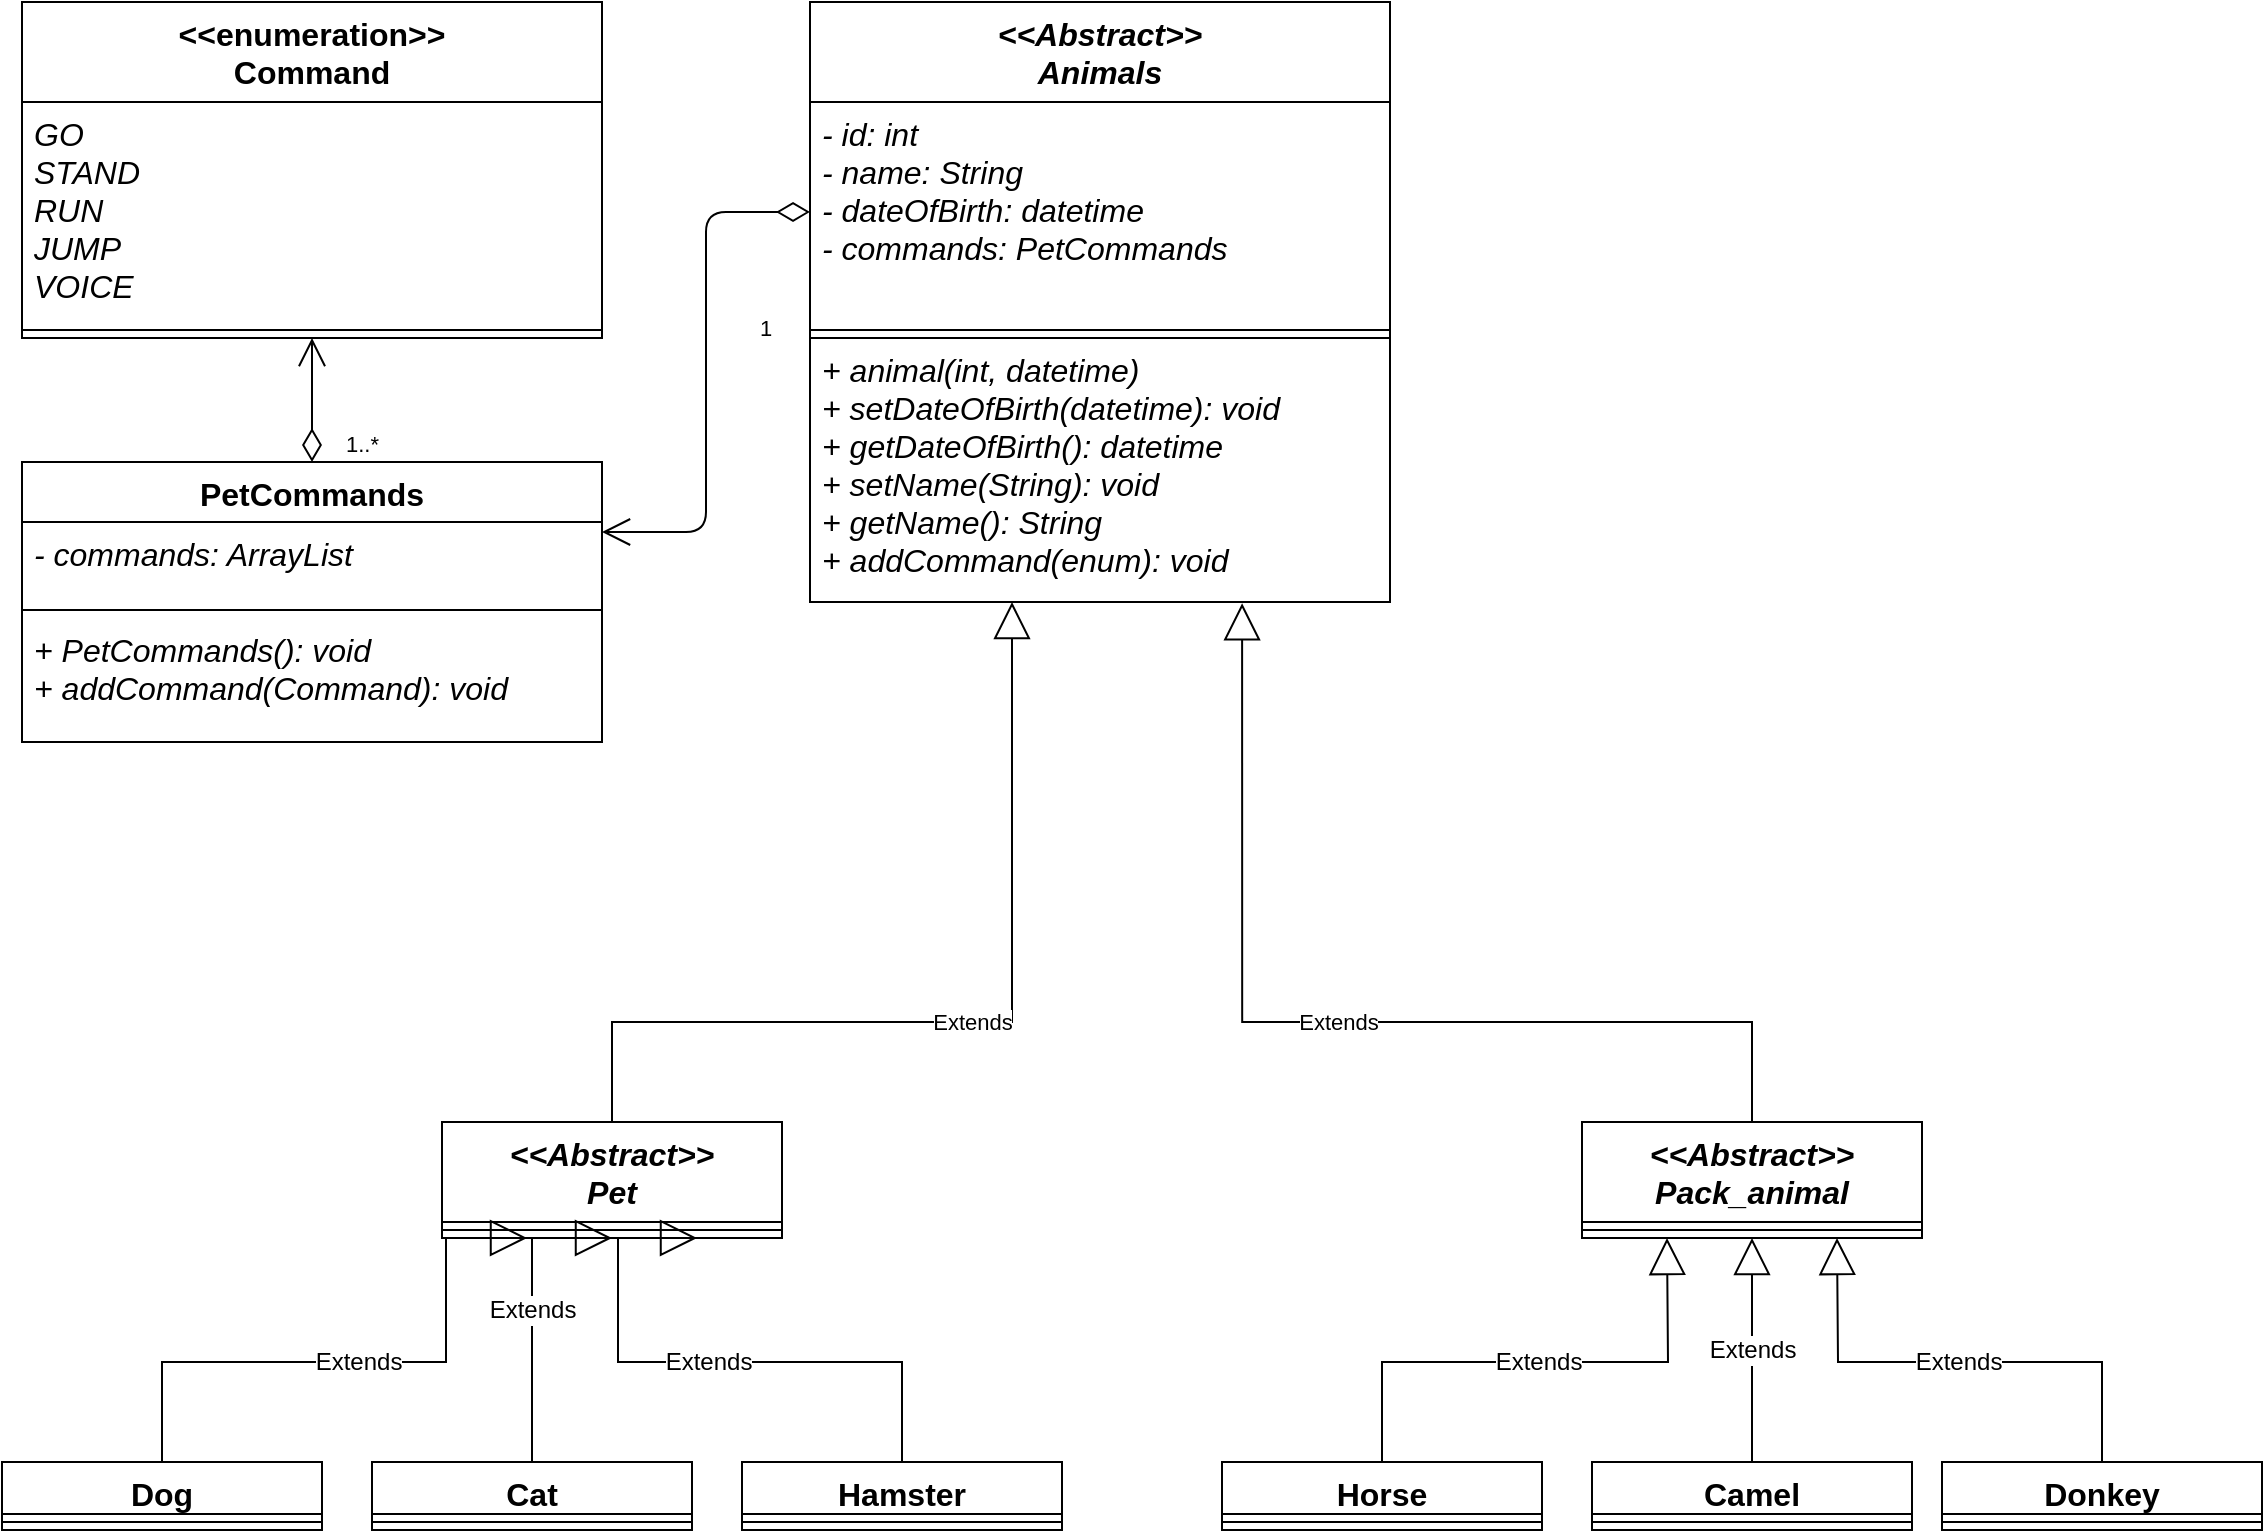 <mxfile version="22.1.7" type="google" pages="2">
  <diagram name="Страница — 1" id="OCRw9StY5r4v3J0N2dLA">
    <mxGraphModel grid="1" page="1" gridSize="10" guides="1" tooltips="1" connect="1" arrows="1" fold="1" pageScale="1" pageWidth="827" pageHeight="1169" math="0" shadow="0">
      <root>
        <mxCell id="0" />
        <mxCell id="1" parent="0" />
        <mxCell id="GleELgzT-el0jNmrkrbi-1" value="&lt;&lt;Abstract&gt;&gt;&#xa;Pet" style="swimlane;fontStyle=3;align=center;verticalAlign=top;childLayout=stackLayout;horizontal=1;startSize=50;horizontalStack=0;resizeParent=1;resizeParentMax=0;resizeLast=0;collapsible=1;marginBottom=0;fontSize=16;" vertex="1" parent="1">
          <mxGeometry x="230" y="570" width="170" height="58" as="geometry" />
        </mxCell>
        <mxCell id="GleELgzT-el0jNmrkrbi-2" value="" style="line;strokeWidth=1;fillColor=none;align=left;verticalAlign=middle;spacingTop=-1;spacingLeft=3;spacingRight=3;rotatable=0;labelPosition=right;points=[];portConstraint=eastwest;strokeColor=inherit;fontSize=16;" vertex="1" parent="GleELgzT-el0jNmrkrbi-1">
          <mxGeometry y="50" width="170" height="8" as="geometry" />
        </mxCell>
        <mxCell id="GleELgzT-el0jNmrkrbi-3" value="&lt;&lt;Abstract&gt;&gt;&#xa;Pack_animal" style="swimlane;fontStyle=3;align=center;verticalAlign=top;childLayout=stackLayout;horizontal=1;startSize=50;horizontalStack=0;resizeParent=1;resizeParentMax=0;resizeLast=0;collapsible=1;marginBottom=0;fontSize=16;" vertex="1" parent="1">
          <mxGeometry x="800" y="570" width="170" height="58" as="geometry" />
        </mxCell>
        <mxCell id="GleELgzT-el0jNmrkrbi-4" value="" style="line;strokeWidth=1;fillColor=none;align=left;verticalAlign=middle;spacingTop=-1;spacingLeft=3;spacingRight=3;rotatable=0;labelPosition=right;points=[];portConstraint=eastwest;strokeColor=inherit;fontSize=16;" vertex="1" parent="GleELgzT-el0jNmrkrbi-3">
          <mxGeometry y="50" width="170" height="8" as="geometry" />
        </mxCell>
        <mxCell id="GleELgzT-el0jNmrkrbi-5" value="Cat" style="swimlane;fontStyle=1;align=center;verticalAlign=top;childLayout=stackLayout;horizontal=1;startSize=26;horizontalStack=0;resizeParent=1;resizeParentMax=0;resizeLast=0;collapsible=1;marginBottom=0;fontSize=16;" vertex="1" parent="1">
          <mxGeometry x="195" y="740" width="160" height="34" as="geometry" />
        </mxCell>
        <mxCell id="GleELgzT-el0jNmrkrbi-6" value="" style="line;strokeWidth=1;fillColor=none;align=left;verticalAlign=middle;spacingTop=-1;spacingLeft=3;spacingRight=3;rotatable=0;labelPosition=right;points=[];portConstraint=eastwest;strokeColor=inherit;fontSize=16;" vertex="1" parent="GleELgzT-el0jNmrkrbi-5">
          <mxGeometry y="26" width="160" height="8" as="geometry" />
        </mxCell>
        <mxCell id="GleELgzT-el0jNmrkrbi-7" value="Hamster" style="swimlane;fontStyle=1;align=center;verticalAlign=top;childLayout=stackLayout;horizontal=1;startSize=26;horizontalStack=0;resizeParent=1;resizeParentMax=0;resizeLast=0;collapsible=1;marginBottom=0;fontSize=16;" vertex="1" parent="1">
          <mxGeometry x="380" y="740" width="160" height="34" as="geometry" />
        </mxCell>
        <mxCell id="GleELgzT-el0jNmrkrbi-8" value="" style="line;strokeWidth=1;fillColor=none;align=left;verticalAlign=middle;spacingTop=-1;spacingLeft=3;spacingRight=3;rotatable=0;labelPosition=right;points=[];portConstraint=eastwest;strokeColor=inherit;fontSize=16;" vertex="1" parent="GleELgzT-el0jNmrkrbi-7">
          <mxGeometry y="26" width="160" height="8" as="geometry" />
        </mxCell>
        <mxCell id="GleELgzT-el0jNmrkrbi-9" value="Dog" style="swimlane;fontStyle=1;align=center;verticalAlign=top;childLayout=stackLayout;horizontal=1;startSize=26;horizontalStack=0;resizeParent=1;resizeParentMax=0;resizeLast=0;collapsible=1;marginBottom=0;fontSize=16;" vertex="1" parent="1">
          <mxGeometry x="10" y="740" width="160" height="34" as="geometry" />
        </mxCell>
        <mxCell id="GleELgzT-el0jNmrkrbi-10" value="" style="line;strokeWidth=1;fillColor=none;align=left;verticalAlign=middle;spacingTop=-1;spacingLeft=3;spacingRight=3;rotatable=0;labelPosition=right;points=[];portConstraint=eastwest;strokeColor=inherit;fontSize=16;" vertex="1" parent="GleELgzT-el0jNmrkrbi-9">
          <mxGeometry y="26" width="160" height="8" as="geometry" />
        </mxCell>
        <mxCell id="GleELgzT-el0jNmrkrbi-11" value="Extends" style="endArrow=block;endSize=16;endFill=0;html=1;rounded=0;fontSize=12;sourcePerimeterSpacing=8;targetPerimeterSpacing=8;exitX=0.5;exitY=0;exitDx=0;exitDy=0;entryX=0.75;entryY=1;entryDx=0;entryDy=0;edgeStyle=orthogonalEdgeStyle;" edge="1" parent="1" source="GleELgzT-el0jNmrkrbi-7" target="GleELgzT-el0jNmrkrbi-1">
          <mxGeometry width="160" relative="1" as="geometry">
            <mxPoint x="370" y="680" as="sourcePoint" />
            <mxPoint x="274.49" y="620.54" as="targetPoint" />
            <Array as="points">
              <mxPoint x="460" y="690" />
              <mxPoint x="318" y="690" />
            </Array>
          </mxGeometry>
        </mxCell>
        <mxCell id="GleELgzT-el0jNmrkrbi-12" value="Extends" style="endArrow=block;endSize=16;endFill=0;html=1;rounded=0;fontSize=12;sourcePerimeterSpacing=8;targetPerimeterSpacing=8;exitX=0.5;exitY=0;exitDx=0;exitDy=0;entryX=0.25;entryY=1;entryDx=0;entryDy=0;edgeStyle=orthogonalEdgeStyle;" edge="1" parent="1" target="GleELgzT-el0jNmrkrbi-1">
          <mxGeometry width="160" relative="1" as="geometry">
            <mxPoint x="90" y="740" as="sourcePoint" />
            <mxPoint x="270" y="560" as="targetPoint" />
            <Array as="points">
              <mxPoint x="90" y="690" />
              <mxPoint x="232" y="690" />
            </Array>
          </mxGeometry>
        </mxCell>
        <mxCell id="GleELgzT-el0jNmrkrbi-13" value="Horse" style="swimlane;fontStyle=1;align=center;verticalAlign=top;childLayout=stackLayout;horizontal=1;startSize=26;horizontalStack=0;resizeParent=1;resizeParentMax=0;resizeLast=0;collapsible=1;marginBottom=0;fontSize=16;" vertex="1" parent="1">
          <mxGeometry x="620" y="740" width="160" height="34" as="geometry" />
        </mxCell>
        <mxCell id="GleELgzT-el0jNmrkrbi-14" value="" style="line;strokeWidth=1;fillColor=none;align=left;verticalAlign=middle;spacingTop=-1;spacingLeft=3;spacingRight=3;rotatable=0;labelPosition=right;points=[];portConstraint=eastwest;strokeColor=inherit;fontSize=16;" vertex="1" parent="GleELgzT-el0jNmrkrbi-13">
          <mxGeometry y="26" width="160" height="8" as="geometry" />
        </mxCell>
        <mxCell id="GleELgzT-el0jNmrkrbi-15" value="Camel" style="swimlane;fontStyle=1;align=center;verticalAlign=top;childLayout=stackLayout;horizontal=1;startSize=26;horizontalStack=0;resizeParent=1;resizeParentMax=0;resizeLast=0;collapsible=1;marginBottom=0;fontSize=16;" vertex="1" parent="1">
          <mxGeometry x="805" y="740" width="160" height="34" as="geometry" />
        </mxCell>
        <mxCell id="GleELgzT-el0jNmrkrbi-16" value="" style="line;strokeWidth=1;fillColor=none;align=left;verticalAlign=middle;spacingTop=-1;spacingLeft=3;spacingRight=3;rotatable=0;labelPosition=right;points=[];portConstraint=eastwest;strokeColor=inherit;fontSize=16;" vertex="1" parent="GleELgzT-el0jNmrkrbi-15">
          <mxGeometry y="26" width="160" height="8" as="geometry" />
        </mxCell>
        <mxCell id="GleELgzT-el0jNmrkrbi-17" value="Donkey" style="swimlane;fontStyle=1;align=center;verticalAlign=top;childLayout=stackLayout;horizontal=1;startSize=26;horizontalStack=0;resizeParent=1;resizeParentMax=0;resizeLast=0;collapsible=1;marginBottom=0;fontSize=16;" vertex="1" parent="1">
          <mxGeometry x="980" y="740" width="160" height="34" as="geometry" />
        </mxCell>
        <mxCell id="GleELgzT-el0jNmrkrbi-18" value="" style="line;strokeWidth=1;fillColor=none;align=left;verticalAlign=middle;spacingTop=-1;spacingLeft=3;spacingRight=3;rotatable=0;labelPosition=right;points=[];portConstraint=eastwest;strokeColor=inherit;fontSize=16;" vertex="1" parent="GleELgzT-el0jNmrkrbi-17">
          <mxGeometry y="26" width="160" height="8" as="geometry" />
        </mxCell>
        <mxCell id="GleELgzT-el0jNmrkrbi-19" value="Extends" style="endArrow=block;endSize=16;endFill=0;html=1;rounded=0;fontSize=12;sourcePerimeterSpacing=8;targetPerimeterSpacing=8;exitX=0.5;exitY=0;exitDx=0;exitDy=0;entryX=0.25;entryY=1;entryDx=0;entryDy=0;" edge="1" parent="1" source="GleELgzT-el0jNmrkrbi-13" target="GleELgzT-el0jNmrkrbi-3">
          <mxGeometry width="160" relative="1" as="geometry">
            <mxPoint x="750" y="680" as="sourcePoint" />
            <mxPoint x="845.05" y="564.18" as="targetPoint" />
            <Array as="points">
              <mxPoint x="700" y="690" />
              <mxPoint x="843" y="690" />
            </Array>
          </mxGeometry>
        </mxCell>
        <mxCell id="GleELgzT-el0jNmrkrbi-20" value="Extends" style="endArrow=block;endSize=16;endFill=0;html=1;rounded=0;fontSize=12;sourcePerimeterSpacing=8;targetPerimeterSpacing=8;exitX=0.5;exitY=0;exitDx=0;exitDy=0;entryX=0.5;entryY=1;entryDx=0;entryDy=0;" edge="1" parent="1" source="GleELgzT-el0jNmrkrbi-15" target="GleELgzT-el0jNmrkrbi-3">
          <mxGeometry width="160" relative="1" as="geometry">
            <mxPoint x="710" y="740" as="sourcePoint" />
            <mxPoint x="885.34" y="565.044" as="targetPoint" />
          </mxGeometry>
        </mxCell>
        <mxCell id="GleELgzT-el0jNmrkrbi-21" value="Extends" style="endArrow=block;endSize=16;endFill=0;html=1;rounded=0;fontSize=12;sourcePerimeterSpacing=8;targetPerimeterSpacing=8;exitX=0.5;exitY=0;exitDx=0;exitDy=0;entryX=0.75;entryY=1;entryDx=0;entryDy=0;" edge="1" parent="1" source="GleELgzT-el0jNmrkrbi-17" target="GleELgzT-el0jNmrkrbi-3">
          <mxGeometry width="160" relative="1" as="geometry">
            <mxPoint x="890" y="740" as="sourcePoint" />
            <mxPoint x="925" y="530" as="targetPoint" />
            <Array as="points">
              <mxPoint x="1060" y="690" />
              <mxPoint x="928" y="690" />
            </Array>
          </mxGeometry>
        </mxCell>
        <mxCell id="GleELgzT-el0jNmrkrbi-22" value="&lt;&lt;Abstract&gt;&gt;&#xa;Animals" style="swimlane;fontStyle=3;align=center;verticalAlign=top;childLayout=stackLayout;horizontal=1;startSize=50;horizontalStack=0;resizeParent=1;resizeParentMax=0;resizeLast=0;collapsible=1;marginBottom=0;fontSize=16;" vertex="1" parent="1">
          <mxGeometry x="414" y="10" width="290" height="168" as="geometry">
            <mxRectangle x="420" y="210" width="140" height="50" as="alternateBounds" />
          </mxGeometry>
        </mxCell>
        <mxCell id="GleELgzT-el0jNmrkrbi-23" value="- id: int&#xa;- name: String&#xa;- dateOfBirth: datetime&#xa;- commands: PetCommands" style="text;strokeColor=none;fillColor=none;align=left;verticalAlign=top;spacingLeft=4;spacingRight=4;overflow=hidden;rotatable=0;points=[[0,0.5],[1,0.5]];portConstraint=eastwest;fontSize=16;fontStyle=2" vertex="1" parent="GleELgzT-el0jNmrkrbi-22">
          <mxGeometry y="50" width="290" height="110" as="geometry" />
        </mxCell>
        <mxCell id="GleELgzT-el0jNmrkrbi-24" value="" style="line;strokeWidth=1;fillColor=none;align=left;verticalAlign=middle;spacingTop=-1;spacingLeft=3;spacingRight=3;rotatable=0;labelPosition=right;points=[];portConstraint=eastwest;strokeColor=inherit;fontSize=16;" vertex="1" parent="GleELgzT-el0jNmrkrbi-22">
          <mxGeometry y="160" width="290" height="8" as="geometry" />
        </mxCell>
        <mxCell id="GleELgzT-el0jNmrkrbi-27" value="Extends" style="endArrow=block;endSize=16;endFill=0;html=1;rounded=0;exitX=0.5;exitY=0;exitDx=0;exitDy=0;entryX=0.745;entryY=1.005;entryDx=0;entryDy=0;entryPerimeter=0;edgeStyle=orthogonalEdgeStyle;" edge="1" parent="1" source="GleELgzT-el0jNmrkrbi-3" target="GleELgzT-el0jNmrkrbi-25">
          <mxGeometry width="160" relative="1" as="geometry">
            <mxPoint x="265" y="518" as="sourcePoint" />
            <mxPoint x="574.13" y="409.968" as="targetPoint" />
            <Array as="points">
              <mxPoint x="885" y="520" />
              <mxPoint x="630" y="520" />
            </Array>
          </mxGeometry>
        </mxCell>
        <mxCell id="GleELgzT-el0jNmrkrbi-28" value="Extends" style="endArrow=block;endSize=16;endFill=0;html=1;rounded=0;fontSize=12;sourcePerimeterSpacing=8;targetPerimeterSpacing=8;exitX=0.5;exitY=0;exitDx=0;exitDy=0;edgeStyle=orthogonalEdgeStyle;entryX=0.5;entryY=1;entryDx=0;entryDy=0;" edge="1" parent="1" source="GleELgzT-el0jNmrkrbi-5" target="GleELgzT-el0jNmrkrbi-1">
          <mxGeometry width="160" relative="1" as="geometry">
            <mxPoint x="510" y="750" as="sourcePoint" />
            <mxPoint x="275" y="560" as="targetPoint" />
            <Array as="points">
              <mxPoint x="275" y="660" />
              <mxPoint x="275" y="660" />
            </Array>
          </mxGeometry>
        </mxCell>
        <mxCell id="GleELgzT-el0jNmrkrbi-29" value="PetCommands" style="swimlane;fontStyle=1;align=center;verticalAlign=top;childLayout=stackLayout;horizontal=1;startSize=30;horizontalStack=0;resizeParent=1;resizeParentMax=0;resizeLast=0;collapsible=1;marginBottom=0;fontSize=16;" vertex="1" parent="1">
          <mxGeometry x="20" y="240" width="290" height="140" as="geometry" />
        </mxCell>
        <mxCell id="GleELgzT-el0jNmrkrbi-30" value="- commands: ArrayList" style="text;strokeColor=none;fillColor=none;align=left;verticalAlign=top;spacingLeft=4;spacingRight=4;overflow=hidden;rotatable=0;points=[[0,0.5],[1,0.5]];portConstraint=eastwest;fontSize=16;fontStyle=2" vertex="1" parent="GleELgzT-el0jNmrkrbi-29">
          <mxGeometry y="30" width="290" height="40" as="geometry" />
        </mxCell>
        <mxCell id="GleELgzT-el0jNmrkrbi-31" value="" style="line;strokeWidth=1;fillColor=none;align=left;verticalAlign=middle;spacingTop=-1;spacingLeft=3;spacingRight=3;rotatable=0;labelPosition=right;points=[];portConstraint=eastwest;strokeColor=inherit;fontSize=16;" vertex="1" parent="GleELgzT-el0jNmrkrbi-29">
          <mxGeometry y="70" width="290" height="8" as="geometry" />
        </mxCell>
        <mxCell id="GleELgzT-el0jNmrkrbi-32" value="+ PetCommands(): void&#xa;+ addCommand(Command): void" style="text;strokeColor=none;fillColor=none;align=left;verticalAlign=top;spacingLeft=4;spacingRight=4;overflow=hidden;rotatable=0;points=[[0,0.5],[1,0.5]];portConstraint=eastwest;fontSize=16;fontStyle=2" vertex="1" parent="GleELgzT-el0jNmrkrbi-29">
          <mxGeometry y="78" width="290" height="62" as="geometry" />
        </mxCell>
        <mxCell id="GleELgzT-el0jNmrkrbi-33" value="&lt;&lt;enumeration&gt;&gt;&#xa;Command" style="swimlane;fontStyle=1;align=center;verticalAlign=top;childLayout=stackLayout;horizontal=1;startSize=50;horizontalStack=0;resizeParent=1;resizeParentMax=0;resizeLast=0;collapsible=1;marginBottom=0;fontSize=16;" vertex="1" parent="1">
          <mxGeometry x="20" y="10" width="290" height="168" as="geometry" />
        </mxCell>
        <mxCell id="GleELgzT-el0jNmrkrbi-34" value="GO&#xa;STAND&#xa;RUN&#xa;JUMP&#xa;VOICE" style="text;strokeColor=none;fillColor=none;align=left;verticalAlign=top;spacingLeft=4;spacingRight=4;overflow=hidden;rotatable=0;points=[[0,0.5],[1,0.5]];portConstraint=eastwest;fontSize=16;fontStyle=2" vertex="1" parent="GleELgzT-el0jNmrkrbi-33">
          <mxGeometry y="50" width="290" height="110" as="geometry" />
        </mxCell>
        <mxCell id="GleELgzT-el0jNmrkrbi-35" value="" style="line;strokeWidth=1;fillColor=none;align=left;verticalAlign=middle;spacingTop=-1;spacingLeft=3;spacingRight=3;rotatable=0;labelPosition=right;points=[];portConstraint=eastwest;strokeColor=inherit;fontSize=16;" vertex="1" parent="GleELgzT-el0jNmrkrbi-33">
          <mxGeometry y="160" width="290" height="8" as="geometry" />
        </mxCell>
        <mxCell id="GleELgzT-el0jNmrkrbi-36" value="1..*" style="endArrow=open;html=1;endSize=12;startArrow=diamondThin;startSize=14;startFill=0;edgeStyle=orthogonalEdgeStyle;align=left;verticalAlign=bottom;exitX=0.5;exitY=0;exitDx=0;exitDy=0;entryX=0.5;entryY=1;entryDx=0;entryDy=0;" edge="1" parent="1" source="GleELgzT-el0jNmrkrbi-29" target="GleELgzT-el0jNmrkrbi-33">
          <mxGeometry x="-1" y="-15" relative="1" as="geometry">
            <mxPoint x="550" y="228" as="sourcePoint" />
            <mxPoint x="710" y="228" as="targetPoint" />
            <mxPoint as="offset" />
          </mxGeometry>
        </mxCell>
        <mxCell id="GleELgzT-el0jNmrkrbi-37" value="1" style="endArrow=open;html=1;endSize=12;startArrow=diamondThin;startSize=14;startFill=0;edgeStyle=orthogonalEdgeStyle;align=left;verticalAlign=bottom;exitX=0;exitY=0.5;exitDx=0;exitDy=0;entryX=1;entryY=0.25;entryDx=0;entryDy=0;" edge="1" parent="1" source="GleELgzT-el0jNmrkrbi-23" target="GleELgzT-el0jNmrkrbi-29">
          <mxGeometry x="-0.102" y="25" relative="1" as="geometry">
            <mxPoint x="350" y="258" as="sourcePoint" />
            <mxPoint x="510" y="258" as="targetPoint" />
            <mxPoint as="offset" />
          </mxGeometry>
        </mxCell>
        <mxCell id="GleELgzT-el0jNmrkrbi-25" value="+ animal(int, datetime)&#xa;+ setDateOfBirth(datetime): void&#xa;+ getDateOfBirth(): datetime&#xa;+ setName(String): void&#xa;+ getName(): String&#xa;+ addCommand(enum): void" style="text;strokeColor=default;fillColor=none;align=left;verticalAlign=top;spacingLeft=4;spacingRight=4;overflow=hidden;rotatable=0;points=[[0,0.5],[1,0.5]];portConstraint=eastwest;fontSize=16;fontStyle=2" vertex="1" parent="1">
          <mxGeometry x="414" y="178" width="290" height="132" as="geometry" />
        </mxCell>
        <mxCell id="GleELgzT-el0jNmrkrbi-41" value="Extends" style="endArrow=block;endSize=16;endFill=0;html=1;rounded=0;entryX=0.745;entryY=1.005;entryDx=0;entryDy=0;entryPerimeter=0;edgeStyle=orthogonalEdgeStyle;exitX=0.5;exitY=0;exitDx=0;exitDy=0;" edge="1" parent="1" source="GleELgzT-el0jNmrkrbi-1">
          <mxGeometry width="160" relative="1" as="geometry">
            <mxPoint x="360" y="550" as="sourcePoint" />
            <mxPoint x="515" y="310" as="targetPoint" />
            <Array as="points">
              <mxPoint x="315" y="520" />
              <mxPoint x="515" y="520" />
            </Array>
          </mxGeometry>
        </mxCell>
      </root>
    </mxGraphModel>
  </diagram>
  <diagram id="XCFeXlf3kAQQOSBePuLf" name="Страница — 2">
    <mxGraphModel grid="1" page="1" gridSize="10" guides="1" tooltips="1" connect="1" arrows="1" fold="1" pageScale="1" pageWidth="827" pageHeight="1169" math="0" shadow="0">
      <root>
        <mxCell id="0" />
        <mxCell id="1" parent="0" />
        <mxCell id="p_teG17rtq2I8eJjHaLn-1" value="Presenter" style="swimlane;fontStyle=1;align=center;verticalAlign=top;childLayout=stackLayout;horizontal=1;startSize=26;horizontalStack=0;resizeParent=1;resizeParentMax=0;resizeLast=0;collapsible=1;marginBottom=0;" vertex="1" parent="1">
          <mxGeometry x="180" y="-1388" width="190" height="140" as="geometry" />
        </mxCell>
        <mxCell id="p_teG17rtq2I8eJjHaLn-2" value="- viewContract: ViewContract&lt;br&gt;&lt;u&gt;- MODEL: Model&lt;/u&gt;" style="text;strokeColor=none;fillColor=none;align=left;verticalAlign=top;spacingLeft=4;spacingRight=4;overflow=hidden;rotatable=0;points=[[0,0.5],[1,0.5]];portConstraint=eastwest;dashed=1;dashPattern=1 4;fontStyle=0;fontColor=default;labelBackgroundColor=none;html=1;" vertex="1" parent="p_teG17rtq2I8eJjHaLn-1">
          <mxGeometry y="26" width="190" height="44" as="geometry" />
        </mxCell>
        <mxCell id="p_teG17rtq2I8eJjHaLn-3" value="" style="line;strokeWidth=1;fillColor=none;align=left;verticalAlign=middle;spacingTop=-1;spacingLeft=3;spacingRight=3;rotatable=0;labelPosition=right;points=[];portConstraint=eastwest;strokeColor=inherit;" vertex="1" parent="p_teG17rtq2I8eJjHaLn-1">
          <mxGeometry y="70" width="190" height="8" as="geometry" />
        </mxCell>
        <mxCell id="p_teG17rtq2I8eJjHaLn-4" value="+ Presenter(MODEL): void&#xa;+ menu(): void&#xa;+ addNewPet(): void" style="text;strokeColor=none;fillColor=none;align=left;verticalAlign=top;spacingLeft=4;spacingRight=4;overflow=hidden;rotatable=0;points=[[0,0.5],[1,0.5]];portConstraint=eastwest;dashed=1;dashPattern=1 4;" vertex="1" parent="p_teG17rtq2I8eJjHaLn-1">
          <mxGeometry y="78" width="190" height="62" as="geometry" />
        </mxCell>
        <mxCell id="p_teG17rtq2I8eJjHaLn-5" value="Model" style="swimlane;fontStyle=1;align=center;verticalAlign=top;childLayout=stackLayout;horizontal=1;startSize=26;horizontalStack=0;resizeParent=1;resizeParentMax=0;resizeLast=0;collapsible=1;marginBottom=0;labelBackgroundColor=none;fontColor=default;html=1;" vertex="1" parent="1">
          <mxGeometry x="140" y="-1600" width="160" height="160" as="geometry" />
        </mxCell>
        <mxCell id="p_teG17rtq2I8eJjHaLn-6" value="+ pets: Pets&amp;lt;Animal&amp;gt;" style="text;strokeColor=none;fillColor=none;align=left;verticalAlign=top;spacingLeft=4;spacingRight=4;overflow=hidden;rotatable=0;points=[[0,0.5],[1,0.5]];portConstraint=eastwest;labelBackgroundColor=none;fontColor=default;html=1;" vertex="1" parent="p_teG17rtq2I8eJjHaLn-5">
          <mxGeometry y="26" width="160" height="26" as="geometry" />
        </mxCell>
        <mxCell id="p_teG17rtq2I8eJjHaLn-7" value="" style="line;strokeWidth=1;fillColor=none;align=left;verticalAlign=middle;spacingTop=-1;spacingLeft=3;spacingRight=3;rotatable=0;labelPosition=right;points=[];portConstraint=eastwest;strokeColor=inherit;labelBackgroundColor=none;fontColor=default;html=1;" vertex="1" parent="p_teG17rtq2I8eJjHaLn-5">
          <mxGeometry y="52" width="160" height="8" as="geometry" />
        </mxCell>
        <mxCell id="p_teG17rtq2I8eJjHaLn-8" value="+ getListOfPets(): void&lt;br&gt;+ addNewPet(): void" style="text;strokeColor=none;fillColor=none;align=left;verticalAlign=top;spacingLeft=4;spacingRight=4;overflow=hidden;rotatable=0;points=[[0,0.5],[1,0.5]];portConstraint=eastwest;labelBackgroundColor=none;fontColor=default;html=1;" vertex="1" parent="p_teG17rtq2I8eJjHaLn-5">
          <mxGeometry y="60" width="160" height="100" as="geometry" />
        </mxCell>
        <mxCell id="p_teG17rtq2I8eJjHaLn-9" value="View" style="swimlane;fontStyle=1;align=center;verticalAlign=top;childLayout=stackLayout;horizontal=1;startSize=26;horizontalStack=0;resizeParent=1;resizeParentMax=0;resizeLast=0;collapsible=1;marginBottom=0;labelBackgroundColor=none;fontColor=default;html=1;" vertex="1" parent="1">
          <mxGeometry x="-430" y="-1290" width="160" height="86" as="geometry" />
        </mxCell>
        <mxCell id="p_teG17rtq2I8eJjHaLn-10" value="+ field: type" style="text;strokeColor=none;fillColor=none;align=left;verticalAlign=top;spacingLeft=4;spacingRight=4;overflow=hidden;rotatable=0;points=[[0,0.5],[1,0.5]];portConstraint=eastwest;labelBackgroundColor=none;fontColor=default;html=1;" vertex="1" parent="p_teG17rtq2I8eJjHaLn-9">
          <mxGeometry y="26" width="160" height="26" as="geometry" />
        </mxCell>
        <mxCell id="p_teG17rtq2I8eJjHaLn-11" value="" style="line;strokeWidth=1;fillColor=none;align=left;verticalAlign=middle;spacingTop=-1;spacingLeft=3;spacingRight=3;rotatable=0;labelPosition=right;points=[];portConstraint=eastwest;strokeColor=inherit;labelBackgroundColor=none;fontColor=default;html=1;" vertex="1" parent="p_teG17rtq2I8eJjHaLn-9">
          <mxGeometry y="52" width="160" height="8" as="geometry" />
        </mxCell>
        <mxCell id="p_teG17rtq2I8eJjHaLn-12" value="+ showMenu(): void" style="text;strokeColor=none;fillColor=none;align=left;verticalAlign=top;spacingLeft=4;spacingRight=4;overflow=hidden;rotatable=0;points=[[0,0.5],[1,0.5]];portConstraint=eastwest;labelBackgroundColor=none;fontColor=default;html=1;" vertex="1" parent="p_teG17rtq2I8eJjHaLn-9">
          <mxGeometry y="60" width="160" height="26" as="geometry" />
        </mxCell>
        <mxCell id="p_teG17rtq2I8eJjHaLn-13" value="&lt;p style=&quot;margin:0px;margin-top:4px;text-align:center;&quot;&gt;&lt;i&gt;&amp;lt;&amp;lt;Interface&amp;gt;&amp;gt;&lt;/i&gt;&lt;br&gt;&lt;b&gt;IViewContract&lt;br&gt;&lt;/b&gt;&lt;/p&gt;&lt;hr size=&quot;1&quot;&gt;&lt;p style=&quot;margin:0px;margin-left:4px;&quot;&gt;+ showMenu(): void&lt;/p&gt;&lt;p style=&quot;margin:0px;margin-left:4px;&quot;&gt;+ showListOfPets(String): void&lt;/p&gt;&lt;p style=&quot;margin:0px;margin-left:4px;&quot;&gt;+ setDateOfBirthOnNewPet(): String&lt;br&gt;+ setNameNewPet(): String&lt;/p&gt;" style="verticalAlign=top;align=left;overflow=fill;fontSize=12;fontFamily=Helvetica;html=1;labelBackgroundColor=none;fontColor=default;" vertex="1" parent="1">
          <mxGeometry x="460" y="-1410" width="270" height="140" as="geometry" />
        </mxCell>
        <mxCell id="p_teG17rtq2I8eJjHaLn-14" value="&lt;p style=&quot;margin:0px;margin-top:4px;text-align:center;&quot;&gt;&lt;i&gt;&amp;lt;&amp;lt;Interface&amp;gt;&amp;gt;&lt;/i&gt;&lt;br&gt;&lt;b&gt;IModel&lt;/b&gt;&lt;/p&gt;&lt;hr size=&quot;1&quot;&gt;&lt;p style=&quot;margin:0px;margin-left:4px;&quot;&gt;+ getListOfPets(): void&lt;br&gt;&lt;/p&gt;&lt;p style=&quot;margin:0px;margin-left:4px;&quot;&gt;+ addNewPet(): void&lt;br&gt;+ method2(): void&lt;/p&gt;" style="verticalAlign=top;align=left;overflow=fill;fontSize=12;fontFamily=Helvetica;html=1;labelBackgroundColor=none;fontColor=default;" vertex="1" parent="1">
          <mxGeometry x="-110" y="-1410" width="190" height="140" as="geometry" />
        </mxCell>
        <mxCell id="p_teG17rtq2I8eJjHaLn-15" value="" style="endArrow=block;dashed=1;endFill=0;endSize=12;html=1;exitX=0.5;exitY=0;exitDx=0;exitDy=0;entryX=0.5;entryY=1;entryDx=0;entryDy=0;" edge="1" parent="1" source="p_teG17rtq2I8eJjHaLn-9" target="p_teG17rtq2I8eJjHaLn-13">
          <mxGeometry width="160" relative="1" as="geometry">
            <mxPoint x="190" y="-1358" as="sourcePoint" />
            <mxPoint x="350" y="-1358" as="targetPoint" />
            <Array as="points">
              <mxPoint x="-350" y="-1310" />
              <mxPoint x="-220" y="-1310" />
              <mxPoint x="-220" y="-1210" />
              <mxPoint x="595" y="-1210" />
            </Array>
          </mxGeometry>
        </mxCell>
        <mxCell id="p_teG17rtq2I8eJjHaLn-16" value="" style="endArrow=block;dashed=1;endFill=0;endSize=12;html=1;exitX=0.5;exitY=0;exitDx=0;exitDy=0;entryX=0;entryY=0.5;entryDx=0;entryDy=0;" edge="1" parent="1" source="p_teG17rtq2I8eJjHaLn-14" target="p_teG17rtq2I8eJjHaLn-6">
          <mxGeometry width="160" relative="1" as="geometry">
            <mxPoint x="190" y="-1310" as="sourcePoint" />
            <mxPoint x="350" y="-1310" as="targetPoint" />
            <Array as="points">
              <mxPoint x="-15" y="-1560" />
            </Array>
          </mxGeometry>
        </mxCell>
        <mxCell id="p_teG17rtq2I8eJjHaLn-17" value="1" style="endArrow=open;html=1;endSize=12;startArrow=diamondThin;startSize=14;startFill=0;edgeStyle=orthogonalEdgeStyle;align=left;verticalAlign=bottom;exitX=1;exitY=0.5;exitDx=0;exitDy=0;entryX=0;entryY=0.5;entryDx=0;entryDy=0;" edge="1" parent="1" source="p_teG17rtq2I8eJjHaLn-2" target="p_teG17rtq2I8eJjHaLn-13">
          <mxGeometry x="-1" y="3" relative="1" as="geometry">
            <mxPoint x="190" y="-1358" as="sourcePoint" />
            <mxPoint x="350" y="-1358" as="targetPoint" />
          </mxGeometry>
        </mxCell>
        <mxCell id="p_teG17rtq2I8eJjHaLn-18" value="1" style="endArrow=open;html=1;endSize=12;startArrow=diamondThin;startSize=14;startFill=1;edgeStyle=orthogonalEdgeStyle;align=left;verticalAlign=bottom;exitX=0;exitY=0.5;exitDx=0;exitDy=0;entryX=1;entryY=0.5;entryDx=0;entryDy=0;" edge="1" parent="1" source="p_teG17rtq2I8eJjHaLn-2" target="p_teG17rtq2I8eJjHaLn-14">
          <mxGeometry x="0.18" y="-20" relative="1" as="geometry">
            <mxPoint x="190" y="-1358" as="sourcePoint" />
            <mxPoint x="350" y="-1358" as="targetPoint" />
            <Array as="points">
              <mxPoint x="80" y="-1340" />
            </Array>
            <mxPoint x="20" y="20" as="offset" />
          </mxGeometry>
        </mxCell>
        <mxCell id="p_teG17rtq2I8eJjHaLn-19" value="Pets&amp;lt;A&amp;gt;" style="swimlane;fontStyle=1;align=center;verticalAlign=top;childLayout=stackLayout;horizontal=1;startSize=26;horizontalStack=0;resizeParent=1;resizeParentMax=0;resizeLast=0;collapsible=1;marginBottom=0;labelBackgroundColor=none;fontColor=default;html=1;" vertex="1" parent="1">
          <mxGeometry x="450" y="-1600" width="280" height="160" as="geometry" />
        </mxCell>
        <mxCell id="p_teG17rtq2I8eJjHaLn-20" value="- pets: ArrayList" style="text;strokeColor=none;fillColor=none;align=left;verticalAlign=top;spacingLeft=4;spacingRight=4;overflow=hidden;rotatable=0;points=[[0,0.5],[1,0.5]];portConstraint=eastwest;labelBackgroundColor=none;fontColor=default;html=1;" vertex="1" parent="p_teG17rtq2I8eJjHaLn-19">
          <mxGeometry y="26" width="280" height="26" as="geometry" />
        </mxCell>
        <mxCell id="p_teG17rtq2I8eJjHaLn-21" value="" style="line;strokeWidth=1;fillColor=none;align=left;verticalAlign=middle;spacingTop=-1;spacingLeft=3;spacingRight=3;rotatable=0;labelPosition=right;points=[];portConstraint=eastwest;strokeColor=inherit;labelBackgroundColor=none;fontColor=default;html=1;" vertex="1" parent="p_teG17rtq2I8eJjHaLn-19">
          <mxGeometry y="52" width="280" height="8" as="geometry" />
        </mxCell>
        <mxCell id="p_teG17rtq2I8eJjHaLn-22" value="+ getAllListOfPets(): ArrayList&amp;lt;Animal&amp;gt;&lt;br&gt;+ getPetById(int): ArrayList&amp;lt;Animal&amp;gt;&lt;br&gt;+ getPetByDateOfBirth(String): ArrayList&amp;lt;Animal&amp;gt;&lt;br&gt;+ getPetByName(String): ArrayList&amp;lt;Animal&amp;gt;&lt;br&gt;+ addNewPet(String): void" style="text;strokeColor=none;fillColor=none;align=left;verticalAlign=top;spacingLeft=4;spacingRight=4;overflow=hidden;rotatable=0;points=[[0,0.5],[1,0.5]];portConstraint=eastwest;labelBackgroundColor=none;fontColor=default;html=1;" vertex="1" parent="p_teG17rtq2I8eJjHaLn-19">
          <mxGeometry y="60" width="280" height="100" as="geometry" />
        </mxCell>
        <mxCell id="p_teG17rtq2I8eJjHaLn-60" value="Extends" style="endArrow=block;endSize=16;endFill=0;html=1;exitX=0.5;exitY=0;exitDx=0;exitDy=0;entryX=1;entryY=0.5;entryDx=0;entryDy=0;" edge="1" parent="1" source="p_teG17rtq2I8eJjHaLn-19" target="5hfNv5QqdhmRpYPP7giU-2">
          <mxGeometry width="160" relative="1" as="geometry">
            <mxPoint x="20" y="-1610" as="sourcePoint" />
            <mxPoint x="-60" y="-2030" as="targetPoint" />
            <Array as="points">
              <mxPoint x="600" y="-2215" />
            </Array>
          </mxGeometry>
        </mxCell>
        <mxCell id="p_teG17rtq2I8eJjHaLn-61" value="Relation" style="endArrow=open;html=1;endSize=12;startArrow=diamondThin;startSize=14;startFill=0;edgeStyle=orthogonalEdgeStyle;exitX=1;exitY=0.5;exitDx=0;exitDy=0;entryX=0;entryY=0.5;entryDx=0;entryDy=0;" edge="1" parent="1" source="p_teG17rtq2I8eJjHaLn-6" target="p_teG17rtq2I8eJjHaLn-20">
          <mxGeometry relative="1" as="geometry">
            <mxPoint x="230" y="-1550" as="sourcePoint" />
            <mxPoint x="390" y="-1550" as="targetPoint" />
          </mxGeometry>
        </mxCell>
        <mxCell id="p_teG17rtq2I8eJjHaLn-62" value="0..n" style="edgeLabel;resizable=0;html=1;align=left;verticalAlign=top;" connectable="0" vertex="1" parent="p_teG17rtq2I8eJjHaLn-61">
          <mxGeometry x="-1" relative="1" as="geometry" />
        </mxCell>
        <mxCell id="p_teG17rtq2I8eJjHaLn-63" value="1" style="edgeLabel;resizable=0;html=1;align=right;verticalAlign=top;" connectable="0" vertex="1" parent="p_teG17rtq2I8eJjHaLn-61">
          <mxGeometry x="1" relative="1" as="geometry" />
        </mxCell>
        <mxCell id="p_teG17rtq2I8eJjHaLn-64" value="&lt;p style=&quot;margin:0px;margin-top:4px;text-align:center;&quot;&gt;&lt;i&gt;&amp;lt;&amp;lt;Interface&amp;gt;&amp;gt;&lt;/i&gt;&lt;br&gt;&lt;b&gt;MySQL&lt;/b&gt;&lt;/p&gt;&lt;hr size=&quot;1&quot;&gt;&lt;p style=&quot;margin:0px;margin-left:4px;&quot;&gt;+ field1: Type&lt;br&gt;+ field2: Type&lt;/p&gt;&lt;hr size=&quot;1&quot;&gt;&lt;p style=&quot;margin:0px;margin-left:4px;&quot;&gt;+ method1(Type): Type&lt;br&gt;+ method2(Type, Type): Type&lt;/p&gt;" style="verticalAlign=top;align=left;overflow=fill;fontSize=12;fontFamily=Helvetica;html=1;" vertex="1" parent="1">
          <mxGeometry x="-430" y="-1520" width="190" height="140" as="geometry" />
        </mxCell>
        <mxCell id="5hfNv5QqdhmRpYPP7giU-1" value="&lt;&lt;Abstract&gt;&gt;&#xa;Animals" style="swimlane;fontStyle=3;align=center;verticalAlign=top;childLayout=stackLayout;horizontal=1;startSize=50;horizontalStack=0;resizeParent=1;resizeParentMax=0;resizeLast=0;collapsible=1;marginBottom=0;fontSize=16;" vertex="1" parent="1">
          <mxGeometry x="-406" y="-2320" width="290" height="168" as="geometry">
            <mxRectangle x="420" y="210" width="140" height="50" as="alternateBounds" />
          </mxGeometry>
        </mxCell>
        <mxCell id="5hfNv5QqdhmRpYPP7giU-2" value="- id: int&#xa;- name: String&#xa;- dateOfBirth: datetime&#xa;- commands: PetCommands" style="text;strokeColor=none;fillColor=none;align=left;verticalAlign=top;spacingLeft=4;spacingRight=4;overflow=hidden;rotatable=0;points=[[0,0.5],[1,0.5]];portConstraint=eastwest;fontSize=16;fontStyle=2" vertex="1" parent="5hfNv5QqdhmRpYPP7giU-1">
          <mxGeometry y="50" width="290" height="110" as="geometry" />
        </mxCell>
        <mxCell id="5hfNv5QqdhmRpYPP7giU-3" value="" style="line;strokeWidth=1;fillColor=none;align=left;verticalAlign=middle;spacingTop=-1;spacingLeft=3;spacingRight=3;rotatable=0;labelPosition=right;points=[];portConstraint=eastwest;strokeColor=inherit;fontSize=16;" vertex="1" parent="5hfNv5QqdhmRpYPP7giU-1">
          <mxGeometry y="160" width="290" height="8" as="geometry" />
        </mxCell>
        <mxCell id="5hfNv5QqdhmRpYPP7giU-4" value="PetCommands" style="swimlane;fontStyle=1;align=center;verticalAlign=top;childLayout=stackLayout;horizontal=1;startSize=30;horizontalStack=0;resizeParent=1;resizeParentMax=0;resizeLast=0;collapsible=1;marginBottom=0;fontSize=16;" vertex="1" parent="1">
          <mxGeometry x="-800" y="-2090" width="290" height="140" as="geometry" />
        </mxCell>
        <mxCell id="5hfNv5QqdhmRpYPP7giU-5" value="- commands: ArrayList" style="text;strokeColor=none;fillColor=none;align=left;verticalAlign=top;spacingLeft=4;spacingRight=4;overflow=hidden;rotatable=0;points=[[0,0.5],[1,0.5]];portConstraint=eastwest;fontSize=16;fontStyle=2" vertex="1" parent="5hfNv5QqdhmRpYPP7giU-4">
          <mxGeometry y="30" width="290" height="40" as="geometry" />
        </mxCell>
        <mxCell id="5hfNv5QqdhmRpYPP7giU-6" value="" style="line;strokeWidth=1;fillColor=none;align=left;verticalAlign=middle;spacingTop=-1;spacingLeft=3;spacingRight=3;rotatable=0;labelPosition=right;points=[];portConstraint=eastwest;strokeColor=inherit;fontSize=16;" vertex="1" parent="5hfNv5QqdhmRpYPP7giU-4">
          <mxGeometry y="70" width="290" height="8" as="geometry" />
        </mxCell>
        <mxCell id="5hfNv5QqdhmRpYPP7giU-7" value="+ PetCommands(): void&#xa;+ addCommand(Command): void" style="text;strokeColor=none;fillColor=none;align=left;verticalAlign=top;spacingLeft=4;spacingRight=4;overflow=hidden;rotatable=0;points=[[0,0.5],[1,0.5]];portConstraint=eastwest;fontSize=16;fontStyle=2" vertex="1" parent="5hfNv5QqdhmRpYPP7giU-4">
          <mxGeometry y="78" width="290" height="62" as="geometry" />
        </mxCell>
        <mxCell id="5hfNv5QqdhmRpYPP7giU-8" value="&lt;&lt;enumeration&gt;&gt;&#xa;Command" style="swimlane;fontStyle=1;align=center;verticalAlign=top;childLayout=stackLayout;horizontal=1;startSize=50;horizontalStack=0;resizeParent=1;resizeParentMax=0;resizeLast=0;collapsible=1;marginBottom=0;fontSize=16;" vertex="1" parent="1">
          <mxGeometry x="-800" y="-2320" width="290" height="168" as="geometry" />
        </mxCell>
        <mxCell id="5hfNv5QqdhmRpYPP7giU-9" value="GO&#xa;STAND&#xa;RUN&#xa;JUMP&#xa;VOICE" style="text;strokeColor=none;fillColor=none;align=left;verticalAlign=top;spacingLeft=4;spacingRight=4;overflow=hidden;rotatable=0;points=[[0,0.5],[1,0.5]];portConstraint=eastwest;fontSize=16;fontStyle=2" vertex="1" parent="5hfNv5QqdhmRpYPP7giU-8">
          <mxGeometry y="50" width="290" height="110" as="geometry" />
        </mxCell>
        <mxCell id="5hfNv5QqdhmRpYPP7giU-10" value="" style="line;strokeWidth=1;fillColor=none;align=left;verticalAlign=middle;spacingTop=-1;spacingLeft=3;spacingRight=3;rotatable=0;labelPosition=right;points=[];portConstraint=eastwest;strokeColor=inherit;fontSize=16;" vertex="1" parent="5hfNv5QqdhmRpYPP7giU-8">
          <mxGeometry y="160" width="290" height="8" as="geometry" />
        </mxCell>
        <mxCell id="5hfNv5QqdhmRpYPP7giU-11" value="1..*" style="endArrow=open;html=1;endSize=12;startArrow=diamondThin;startSize=14;startFill=0;edgeStyle=orthogonalEdgeStyle;align=left;verticalAlign=bottom;exitX=0.5;exitY=0;exitDx=0;exitDy=0;entryX=0.5;entryY=1;entryDx=0;entryDy=0;" edge="1" parent="1" source="5hfNv5QqdhmRpYPP7giU-4" target="5hfNv5QqdhmRpYPP7giU-8">
          <mxGeometry x="-1" y="-15" relative="1" as="geometry">
            <mxPoint x="-270" y="-2102" as="sourcePoint" />
            <mxPoint x="-110" y="-2102" as="targetPoint" />
            <mxPoint as="offset" />
          </mxGeometry>
        </mxCell>
        <mxCell id="5hfNv5QqdhmRpYPP7giU-12" value="1" style="endArrow=open;html=1;endSize=12;startArrow=diamondThin;startSize=14;startFill=0;edgeStyle=orthogonalEdgeStyle;align=left;verticalAlign=bottom;exitX=0;exitY=0.5;exitDx=0;exitDy=0;entryX=1;entryY=0.25;entryDx=0;entryDy=0;" edge="1" parent="1" source="5hfNv5QqdhmRpYPP7giU-2" target="5hfNv5QqdhmRpYPP7giU-4">
          <mxGeometry x="-0.102" y="25" relative="1" as="geometry">
            <mxPoint x="-470" y="-2072" as="sourcePoint" />
            <mxPoint x="-310" y="-2072" as="targetPoint" />
            <mxPoint as="offset" />
          </mxGeometry>
        </mxCell>
        <mxCell id="5hfNv5QqdhmRpYPP7giU-13" value="+ animal(int, datetime)&#xa;+ setDateOfBirth(datetime): void&#xa;+ getDateOfBirth(): datetime&#xa;+ setName(String): void&#xa;+ getName(): String&#xa;+ addCommand(enum): void" style="text;strokeColor=default;fillColor=none;align=left;verticalAlign=top;spacingLeft=4;spacingRight=4;overflow=hidden;rotatable=0;points=[[0,0.5],[1,0.5]];portConstraint=eastwest;fontSize=16;fontStyle=2" vertex="1" parent="1">
          <mxGeometry x="-406" y="-2152" width="290" height="132" as="geometry" />
        </mxCell>
        <mxCell id="cbfaRf9CrdhiF5w1hIxB-1" value="&lt;&lt;Abstract&gt;&gt;&#xa;Pet" style="swimlane;fontStyle=3;align=center;verticalAlign=top;childLayout=stackLayout;horizontal=1;startSize=50;horizontalStack=0;resizeParent=1;resizeParentMax=0;resizeLast=0;collapsible=1;marginBottom=0;fontSize=16;" vertex="1" parent="1">
          <mxGeometry x="-600" y="-1880" width="170" height="58" as="geometry" />
        </mxCell>
        <mxCell id="cbfaRf9CrdhiF5w1hIxB-2" value="" style="line;strokeWidth=1;fillColor=none;align=left;verticalAlign=middle;spacingTop=-1;spacingLeft=3;spacingRight=3;rotatable=0;labelPosition=right;points=[];portConstraint=eastwest;strokeColor=inherit;fontSize=16;" vertex="1" parent="cbfaRf9CrdhiF5w1hIxB-1">
          <mxGeometry y="50" width="170" height="8" as="geometry" />
        </mxCell>
        <mxCell id="cbfaRf9CrdhiF5w1hIxB-3" value="&lt;&lt;Abstract&gt;&gt;&#xa;Pack_animal" style="swimlane;fontStyle=3;align=center;verticalAlign=top;childLayout=stackLayout;horizontal=1;startSize=50;horizontalStack=0;resizeParent=1;resizeParentMax=0;resizeLast=0;collapsible=1;marginBottom=0;fontSize=16;" vertex="1" parent="1">
          <mxGeometry x="-30" y="-1880" width="170" height="58" as="geometry" />
        </mxCell>
        <mxCell id="cbfaRf9CrdhiF5w1hIxB-4" value="" style="line;strokeWidth=1;fillColor=none;align=left;verticalAlign=middle;spacingTop=-1;spacingLeft=3;spacingRight=3;rotatable=0;labelPosition=right;points=[];portConstraint=eastwest;strokeColor=inherit;fontSize=16;" vertex="1" parent="cbfaRf9CrdhiF5w1hIxB-3">
          <mxGeometry y="50" width="170" height="8" as="geometry" />
        </mxCell>
        <mxCell id="cbfaRf9CrdhiF5w1hIxB-5" value="Cat" style="swimlane;fontStyle=1;align=center;verticalAlign=top;childLayout=stackLayout;horizontal=1;startSize=26;horizontalStack=0;resizeParent=1;resizeParentMax=0;resizeLast=0;collapsible=1;marginBottom=0;fontSize=16;" vertex="1" parent="1">
          <mxGeometry x="-635" y="-1710" width="160" height="34" as="geometry" />
        </mxCell>
        <mxCell id="cbfaRf9CrdhiF5w1hIxB-6" value="" style="line;strokeWidth=1;fillColor=none;align=left;verticalAlign=middle;spacingTop=-1;spacingLeft=3;spacingRight=3;rotatable=0;labelPosition=right;points=[];portConstraint=eastwest;strokeColor=inherit;fontSize=16;" vertex="1" parent="cbfaRf9CrdhiF5w1hIxB-5">
          <mxGeometry y="26" width="160" height="8" as="geometry" />
        </mxCell>
        <mxCell id="cbfaRf9CrdhiF5w1hIxB-7" value="Hamster" style="swimlane;fontStyle=1;align=center;verticalAlign=top;childLayout=stackLayout;horizontal=1;startSize=26;horizontalStack=0;resizeParent=1;resizeParentMax=0;resizeLast=0;collapsible=1;marginBottom=0;fontSize=16;" vertex="1" parent="1">
          <mxGeometry x="-450" y="-1710" width="160" height="34" as="geometry" />
        </mxCell>
        <mxCell id="cbfaRf9CrdhiF5w1hIxB-8" value="" style="line;strokeWidth=1;fillColor=none;align=left;verticalAlign=middle;spacingTop=-1;spacingLeft=3;spacingRight=3;rotatable=0;labelPosition=right;points=[];portConstraint=eastwest;strokeColor=inherit;fontSize=16;" vertex="1" parent="cbfaRf9CrdhiF5w1hIxB-7">
          <mxGeometry y="26" width="160" height="8" as="geometry" />
        </mxCell>
        <mxCell id="cbfaRf9CrdhiF5w1hIxB-9" value="Dog" style="swimlane;fontStyle=1;align=center;verticalAlign=top;childLayout=stackLayout;horizontal=1;startSize=26;horizontalStack=0;resizeParent=1;resizeParentMax=0;resizeLast=0;collapsible=1;marginBottom=0;fontSize=16;" vertex="1" parent="1">
          <mxGeometry x="-820" y="-1710" width="160" height="34" as="geometry" />
        </mxCell>
        <mxCell id="cbfaRf9CrdhiF5w1hIxB-10" value="" style="line;strokeWidth=1;fillColor=none;align=left;verticalAlign=middle;spacingTop=-1;spacingLeft=3;spacingRight=3;rotatable=0;labelPosition=right;points=[];portConstraint=eastwest;strokeColor=inherit;fontSize=16;" vertex="1" parent="cbfaRf9CrdhiF5w1hIxB-9">
          <mxGeometry y="26" width="160" height="8" as="geometry" />
        </mxCell>
        <mxCell id="cbfaRf9CrdhiF5w1hIxB-11" value="Extends" style="endArrow=block;endSize=16;endFill=0;html=1;rounded=0;fontSize=12;sourcePerimeterSpacing=8;targetPerimeterSpacing=8;exitX=0.5;exitY=0;exitDx=0;exitDy=0;entryX=0.75;entryY=1;entryDx=0;entryDy=0;edgeStyle=orthogonalEdgeStyle;" edge="1" parent="1" source="cbfaRf9CrdhiF5w1hIxB-7" target="cbfaRf9CrdhiF5w1hIxB-1">
          <mxGeometry width="160" relative="1" as="geometry">
            <mxPoint x="-460" y="-1770" as="sourcePoint" />
            <mxPoint x="-555.51" y="-1829.46" as="targetPoint" />
            <Array as="points">
              <mxPoint x="-370" y="-1760" />
              <mxPoint x="-512" y="-1760" />
            </Array>
          </mxGeometry>
        </mxCell>
        <mxCell id="cbfaRf9CrdhiF5w1hIxB-12" value="Extends" style="endArrow=block;endSize=16;endFill=0;html=1;rounded=0;fontSize=12;sourcePerimeterSpacing=8;targetPerimeterSpacing=8;exitX=0.5;exitY=0;exitDx=0;exitDy=0;entryX=0.25;entryY=1;entryDx=0;entryDy=0;edgeStyle=orthogonalEdgeStyle;" edge="1" parent="1" target="cbfaRf9CrdhiF5w1hIxB-1">
          <mxGeometry width="160" relative="1" as="geometry">
            <mxPoint x="-740" y="-1710" as="sourcePoint" />
            <mxPoint x="-560" y="-1890" as="targetPoint" />
            <Array as="points">
              <mxPoint x="-740" y="-1760" />
              <mxPoint x="-598" y="-1760" />
            </Array>
          </mxGeometry>
        </mxCell>
        <mxCell id="cbfaRf9CrdhiF5w1hIxB-13" value="Horse" style="swimlane;fontStyle=1;align=center;verticalAlign=top;childLayout=stackLayout;horizontal=1;startSize=26;horizontalStack=0;resizeParent=1;resizeParentMax=0;resizeLast=0;collapsible=1;marginBottom=0;fontSize=16;" vertex="1" parent="1">
          <mxGeometry x="-210" y="-1710" width="160" height="34" as="geometry" />
        </mxCell>
        <mxCell id="cbfaRf9CrdhiF5w1hIxB-14" value="" style="line;strokeWidth=1;fillColor=none;align=left;verticalAlign=middle;spacingTop=-1;spacingLeft=3;spacingRight=3;rotatable=0;labelPosition=right;points=[];portConstraint=eastwest;strokeColor=inherit;fontSize=16;" vertex="1" parent="cbfaRf9CrdhiF5w1hIxB-13">
          <mxGeometry y="26" width="160" height="8" as="geometry" />
        </mxCell>
        <mxCell id="cbfaRf9CrdhiF5w1hIxB-15" value="Camel" style="swimlane;fontStyle=1;align=center;verticalAlign=top;childLayout=stackLayout;horizontal=1;startSize=26;horizontalStack=0;resizeParent=1;resizeParentMax=0;resizeLast=0;collapsible=1;marginBottom=0;fontSize=16;" vertex="1" parent="1">
          <mxGeometry x="-25" y="-1710" width="160" height="34" as="geometry" />
        </mxCell>
        <mxCell id="cbfaRf9CrdhiF5w1hIxB-16" value="" style="line;strokeWidth=1;fillColor=none;align=left;verticalAlign=middle;spacingTop=-1;spacingLeft=3;spacingRight=3;rotatable=0;labelPosition=right;points=[];portConstraint=eastwest;strokeColor=inherit;fontSize=16;" vertex="1" parent="cbfaRf9CrdhiF5w1hIxB-15">
          <mxGeometry y="26" width="160" height="8" as="geometry" />
        </mxCell>
        <mxCell id="cbfaRf9CrdhiF5w1hIxB-17" value="Donkey" style="swimlane;fontStyle=1;align=center;verticalAlign=top;childLayout=stackLayout;horizontal=1;startSize=26;horizontalStack=0;resizeParent=1;resizeParentMax=0;resizeLast=0;collapsible=1;marginBottom=0;fontSize=16;" vertex="1" parent="1">
          <mxGeometry x="150" y="-1710" width="160" height="34" as="geometry" />
        </mxCell>
        <mxCell id="cbfaRf9CrdhiF5w1hIxB-18" value="" style="line;strokeWidth=1;fillColor=none;align=left;verticalAlign=middle;spacingTop=-1;spacingLeft=3;spacingRight=3;rotatable=0;labelPosition=right;points=[];portConstraint=eastwest;strokeColor=inherit;fontSize=16;" vertex="1" parent="cbfaRf9CrdhiF5w1hIxB-17">
          <mxGeometry y="26" width="160" height="8" as="geometry" />
        </mxCell>
        <mxCell id="cbfaRf9CrdhiF5w1hIxB-19" value="Extends" style="endArrow=block;endSize=16;endFill=0;html=1;rounded=0;fontSize=12;sourcePerimeterSpacing=8;targetPerimeterSpacing=8;exitX=0.5;exitY=0;exitDx=0;exitDy=0;entryX=0.25;entryY=1;entryDx=0;entryDy=0;" edge="1" parent="1" source="cbfaRf9CrdhiF5w1hIxB-13" target="cbfaRf9CrdhiF5w1hIxB-3">
          <mxGeometry width="160" relative="1" as="geometry">
            <mxPoint x="-80" y="-1770" as="sourcePoint" />
            <mxPoint x="15.05" y="-1885.82" as="targetPoint" />
            <Array as="points">
              <mxPoint x="-130" y="-1760" />
              <mxPoint x="13" y="-1760" />
            </Array>
          </mxGeometry>
        </mxCell>
        <mxCell id="cbfaRf9CrdhiF5w1hIxB-20" value="Extends" style="endArrow=block;endSize=16;endFill=0;html=1;rounded=0;fontSize=12;sourcePerimeterSpacing=8;targetPerimeterSpacing=8;exitX=0.5;exitY=0;exitDx=0;exitDy=0;entryX=0.5;entryY=1;entryDx=0;entryDy=0;" edge="1" parent="1" source="cbfaRf9CrdhiF5w1hIxB-15" target="cbfaRf9CrdhiF5w1hIxB-3">
          <mxGeometry width="160" relative="1" as="geometry">
            <mxPoint x="-120" y="-1710" as="sourcePoint" />
            <mxPoint x="55.34" y="-1884.956" as="targetPoint" />
          </mxGeometry>
        </mxCell>
        <mxCell id="cbfaRf9CrdhiF5w1hIxB-21" value="Extends" style="endArrow=block;endSize=16;endFill=0;html=1;rounded=0;fontSize=12;sourcePerimeterSpacing=8;targetPerimeterSpacing=8;exitX=0.5;exitY=0;exitDx=0;exitDy=0;entryX=0.75;entryY=1;entryDx=0;entryDy=0;" edge="1" parent="1" source="cbfaRf9CrdhiF5w1hIxB-17" target="cbfaRf9CrdhiF5w1hIxB-3">
          <mxGeometry width="160" relative="1" as="geometry">
            <mxPoint x="60" y="-1710" as="sourcePoint" />
            <mxPoint x="95" y="-1920" as="targetPoint" />
            <Array as="points">
              <mxPoint x="230" y="-1760" />
              <mxPoint x="98" y="-1760" />
            </Array>
          </mxGeometry>
        </mxCell>
        <mxCell id="cbfaRf9CrdhiF5w1hIxB-22" value="Extends" style="endArrow=block;endSize=16;endFill=0;html=1;rounded=0;entryX=0.745;entryY=1.005;entryDx=0;entryDy=0;entryPerimeter=0;edgeStyle=orthogonalEdgeStyle;exitX=0.5;exitY=0;exitDx=0;exitDy=0;" edge="1" parent="1" source="cbfaRf9CrdhiF5w1hIxB-3">
          <mxGeometry width="160" relative="1" as="geometry">
            <mxPoint x="100" y="-1920" as="sourcePoint" />
            <mxPoint x="-200" y="-2019" as="targetPoint" />
            <Array as="points">
              <mxPoint x="55" y="-1920" />
              <mxPoint x="-200" y="-1920" />
            </Array>
          </mxGeometry>
        </mxCell>
        <mxCell id="cbfaRf9CrdhiF5w1hIxB-23" value="Extends" style="endArrow=block;endSize=16;endFill=0;html=1;rounded=0;fontSize=12;sourcePerimeterSpacing=8;targetPerimeterSpacing=8;exitX=0.5;exitY=0;exitDx=0;exitDy=0;edgeStyle=orthogonalEdgeStyle;entryX=0.5;entryY=1;entryDx=0;entryDy=0;" edge="1" parent="1" source="cbfaRf9CrdhiF5w1hIxB-5" target="cbfaRf9CrdhiF5w1hIxB-1">
          <mxGeometry width="160" relative="1" as="geometry">
            <mxPoint x="-320" y="-1700" as="sourcePoint" />
            <mxPoint x="-555" y="-1890" as="targetPoint" />
            <Array as="points">
              <mxPoint x="-555" y="-1790" />
              <mxPoint x="-555" y="-1790" />
            </Array>
          </mxGeometry>
        </mxCell>
        <mxCell id="cbfaRf9CrdhiF5w1hIxB-24" value="Extends" style="endArrow=block;endSize=16;endFill=0;html=1;rounded=0;entryX=0.745;entryY=1.005;entryDx=0;entryDy=0;entryPerimeter=0;edgeStyle=orthogonalEdgeStyle;exitX=0.5;exitY=0;exitDx=0;exitDy=0;" edge="1" parent="1" source="cbfaRf9CrdhiF5w1hIxB-1">
          <mxGeometry width="160" relative="1" as="geometry">
            <mxPoint x="-550" y="-1920" as="sourcePoint" />
            <mxPoint x="-315" y="-2020" as="targetPoint" />
            <Array as="points">
              <mxPoint x="-515" y="-1920" />
              <mxPoint x="-315" y="-1920" />
            </Array>
          </mxGeometry>
        </mxCell>
      </root>
    </mxGraphModel>
  </diagram>
</mxfile>
